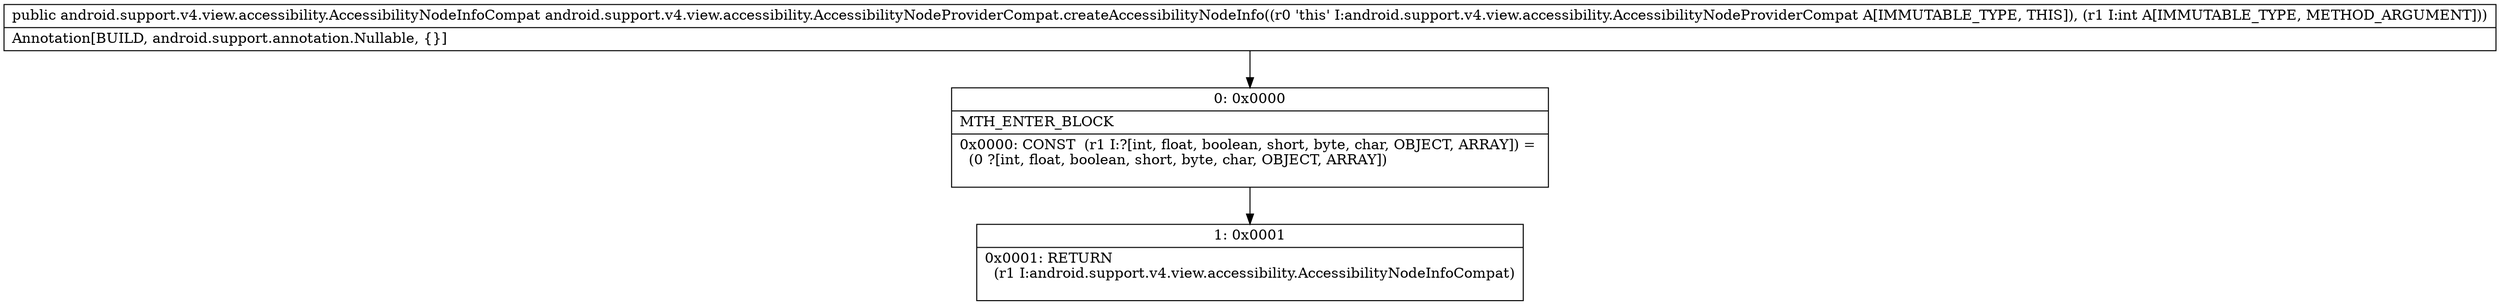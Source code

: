 digraph "CFG forandroid.support.v4.view.accessibility.AccessibilityNodeProviderCompat.createAccessibilityNodeInfo(I)Landroid\/support\/v4\/view\/accessibility\/AccessibilityNodeInfoCompat;" {
Node_0 [shape=record,label="{0\:\ 0x0000|MTH_ENTER_BLOCK\l|0x0000: CONST  (r1 I:?[int, float, boolean, short, byte, char, OBJECT, ARRAY]) = \l  (0 ?[int, float, boolean, short, byte, char, OBJECT, ARRAY])\l \l}"];
Node_1 [shape=record,label="{1\:\ 0x0001|0x0001: RETURN  \l  (r1 I:android.support.v4.view.accessibility.AccessibilityNodeInfoCompat)\l \l}"];
MethodNode[shape=record,label="{public android.support.v4.view.accessibility.AccessibilityNodeInfoCompat android.support.v4.view.accessibility.AccessibilityNodeProviderCompat.createAccessibilityNodeInfo((r0 'this' I:android.support.v4.view.accessibility.AccessibilityNodeProviderCompat A[IMMUTABLE_TYPE, THIS]), (r1 I:int A[IMMUTABLE_TYPE, METHOD_ARGUMENT]))  | Annotation[BUILD, android.support.annotation.Nullable, \{\}]\l}"];
MethodNode -> Node_0;
Node_0 -> Node_1;
}

